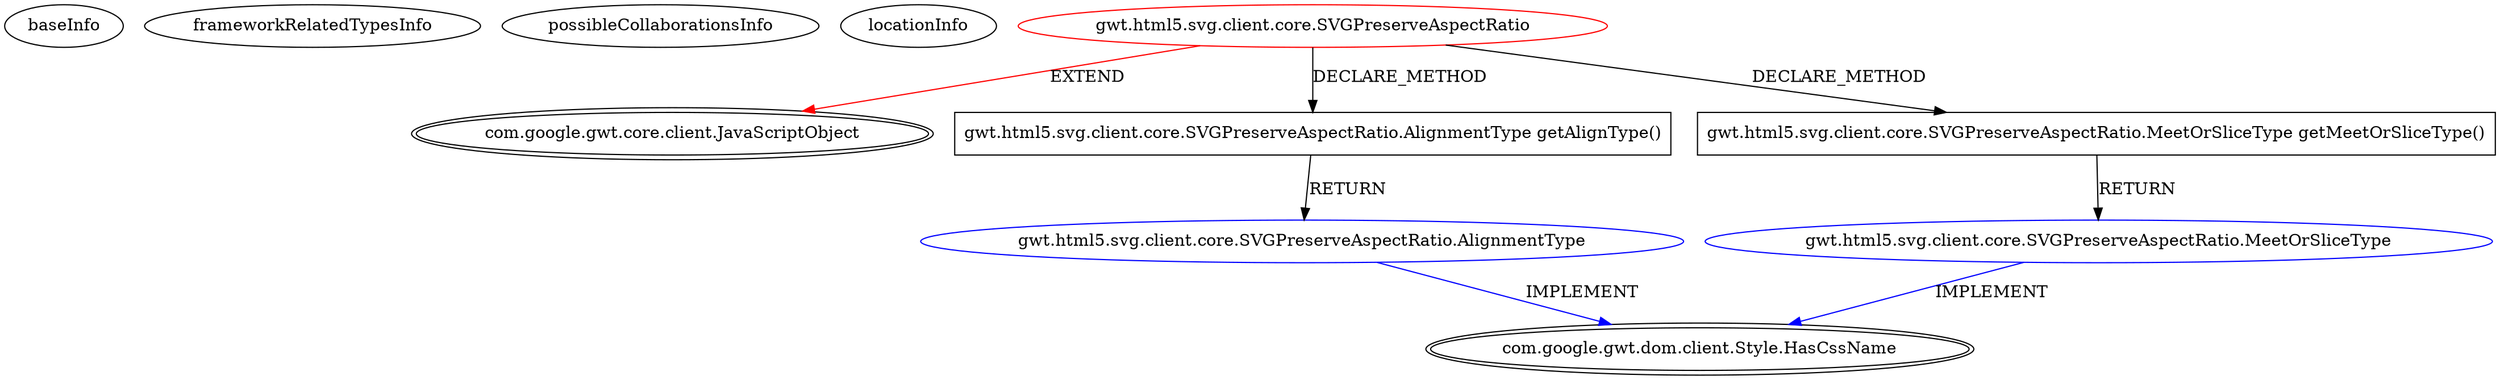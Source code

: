 digraph {
baseInfo[graphId=3767,category="extension_graph",isAnonymous=false,possibleRelation=true]
frameworkRelatedTypesInfo[0="com.google.gwt.core.client.JavaScriptObject"]
possibleCollaborationsInfo[0="3767~CLIENT_METHOD_DECLARATION-RETURN_TYPE-~com.google.gwt.core.client.JavaScriptObject ~com.google.gwt.dom.client.Style.HasCssName ~false~false"]
locationInfo[projectName="mguiral-GwtSvgLib",filePath="/mguiral-GwtSvgLib/GwtSvgLib-master/src/gwt/html5/svg/client/core/SVGPreserveAspectRatio.java",contextSignature="SVGPreserveAspectRatio",graphId="3767"]
0[label="gwt.html5.svg.client.core.SVGPreserveAspectRatio",vertexType="ROOT_CLIENT_CLASS_DECLARATION",isFrameworkType=false,color=red]
1[label="com.google.gwt.core.client.JavaScriptObject",vertexType="FRAMEWORK_CLASS_TYPE",isFrameworkType=true,peripheries=2]
2[label="gwt.html5.svg.client.core.SVGPreserveAspectRatio.AlignmentType getAlignType()",vertexType="CLIENT_METHOD_DECLARATION",isFrameworkType=false,shape=box]
3[label="gwt.html5.svg.client.core.SVGPreserveAspectRatio.AlignmentType",vertexType="REFERENCE_CLIENT_CLASS_DECLARATION",isFrameworkType=false,color=blue]
4[label="com.google.gwt.dom.client.Style.HasCssName",vertexType="FRAMEWORK_INTERFACE_TYPE",isFrameworkType=true,peripheries=2]
6[label="gwt.html5.svg.client.core.SVGPreserveAspectRatio.MeetOrSliceType getMeetOrSliceType()",vertexType="CLIENT_METHOD_DECLARATION",isFrameworkType=false,shape=box]
7[label="gwt.html5.svg.client.core.SVGPreserveAspectRatio.MeetOrSliceType",vertexType="REFERENCE_CLIENT_CLASS_DECLARATION",isFrameworkType=false,color=blue]
0->1[label="EXTEND",color=red]
0->2[label="DECLARE_METHOD"]
3->4[label="IMPLEMENT",color=blue]
2->3[label="RETURN"]
0->6[label="DECLARE_METHOD"]
7->4[label="IMPLEMENT",color=blue]
6->7[label="RETURN"]
}
